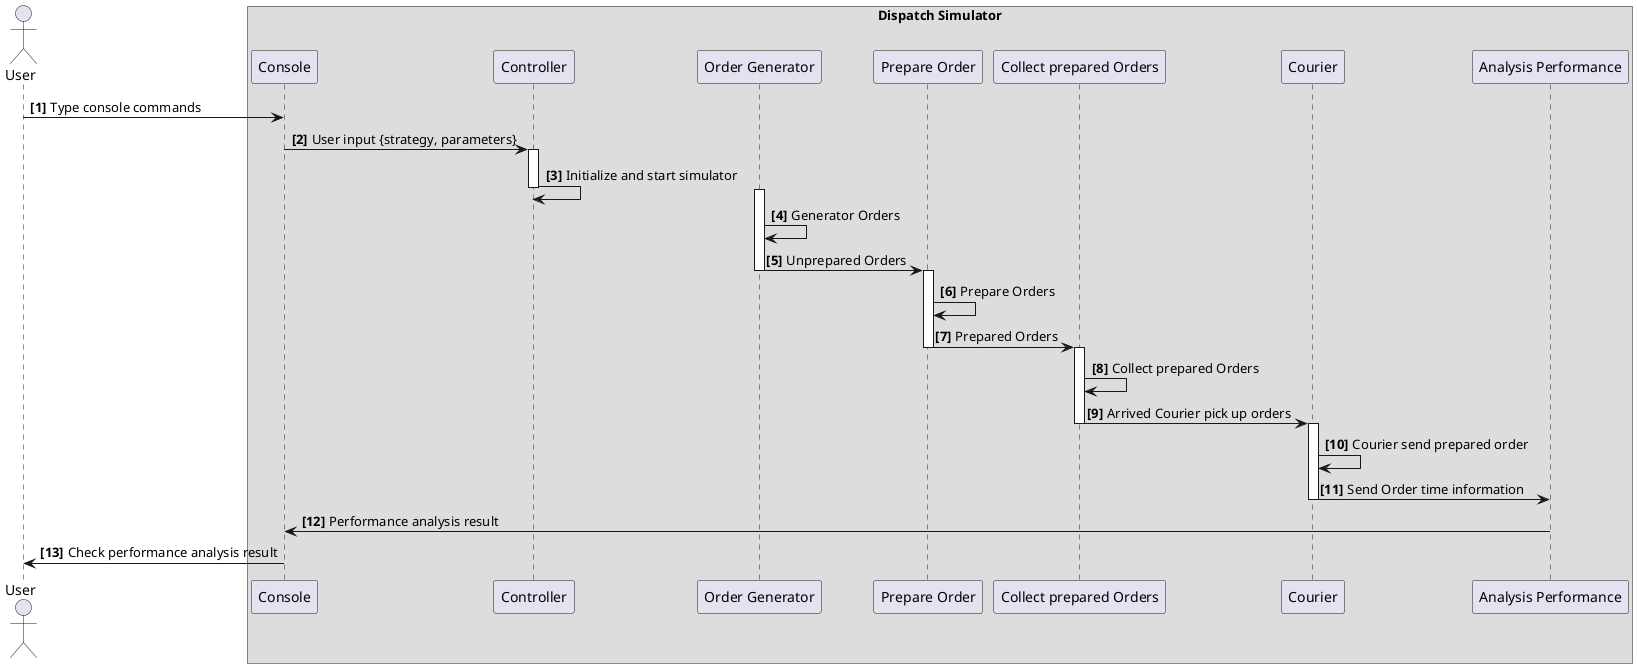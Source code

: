 @startuml
actor "User" as User

box "Dispatch Simulator"
participant "Console" as CS
participant "Controller" as CT
participant "Order Generator" as OG
participant "Prepare Order" as PO
participant "Collect prepared Orders" as CAO
participant "Courier" as CO
participant "Analysis Performance" as AP
endbox

autonumber "<b>[0]"

User -> CS: Type console commands
CS -> CT: User input {strategy, parameters}
activate CT
CT -> CT: Initialize and start simulator
deactivate CT
activate OG
OG -> OG: Generator Orders
OG -> PO: Unprepared Orders
deactivate OG
activate PO
PO ->PO: Prepare Orders
PO -> CAO: Prepared Orders
deactivate PO
activate CAO
CAO -> CAO: Collect prepared Orders
CAO -> CO: Arrived Courier pick up orders
deactivate CAO
activate CO
CO -> CO: Courier send prepared order
CO -> AP: Send Order time information
deactivate CO
AP -> CS: Performance analysis result
CS -> User: Check performance analysis result
@enduml
